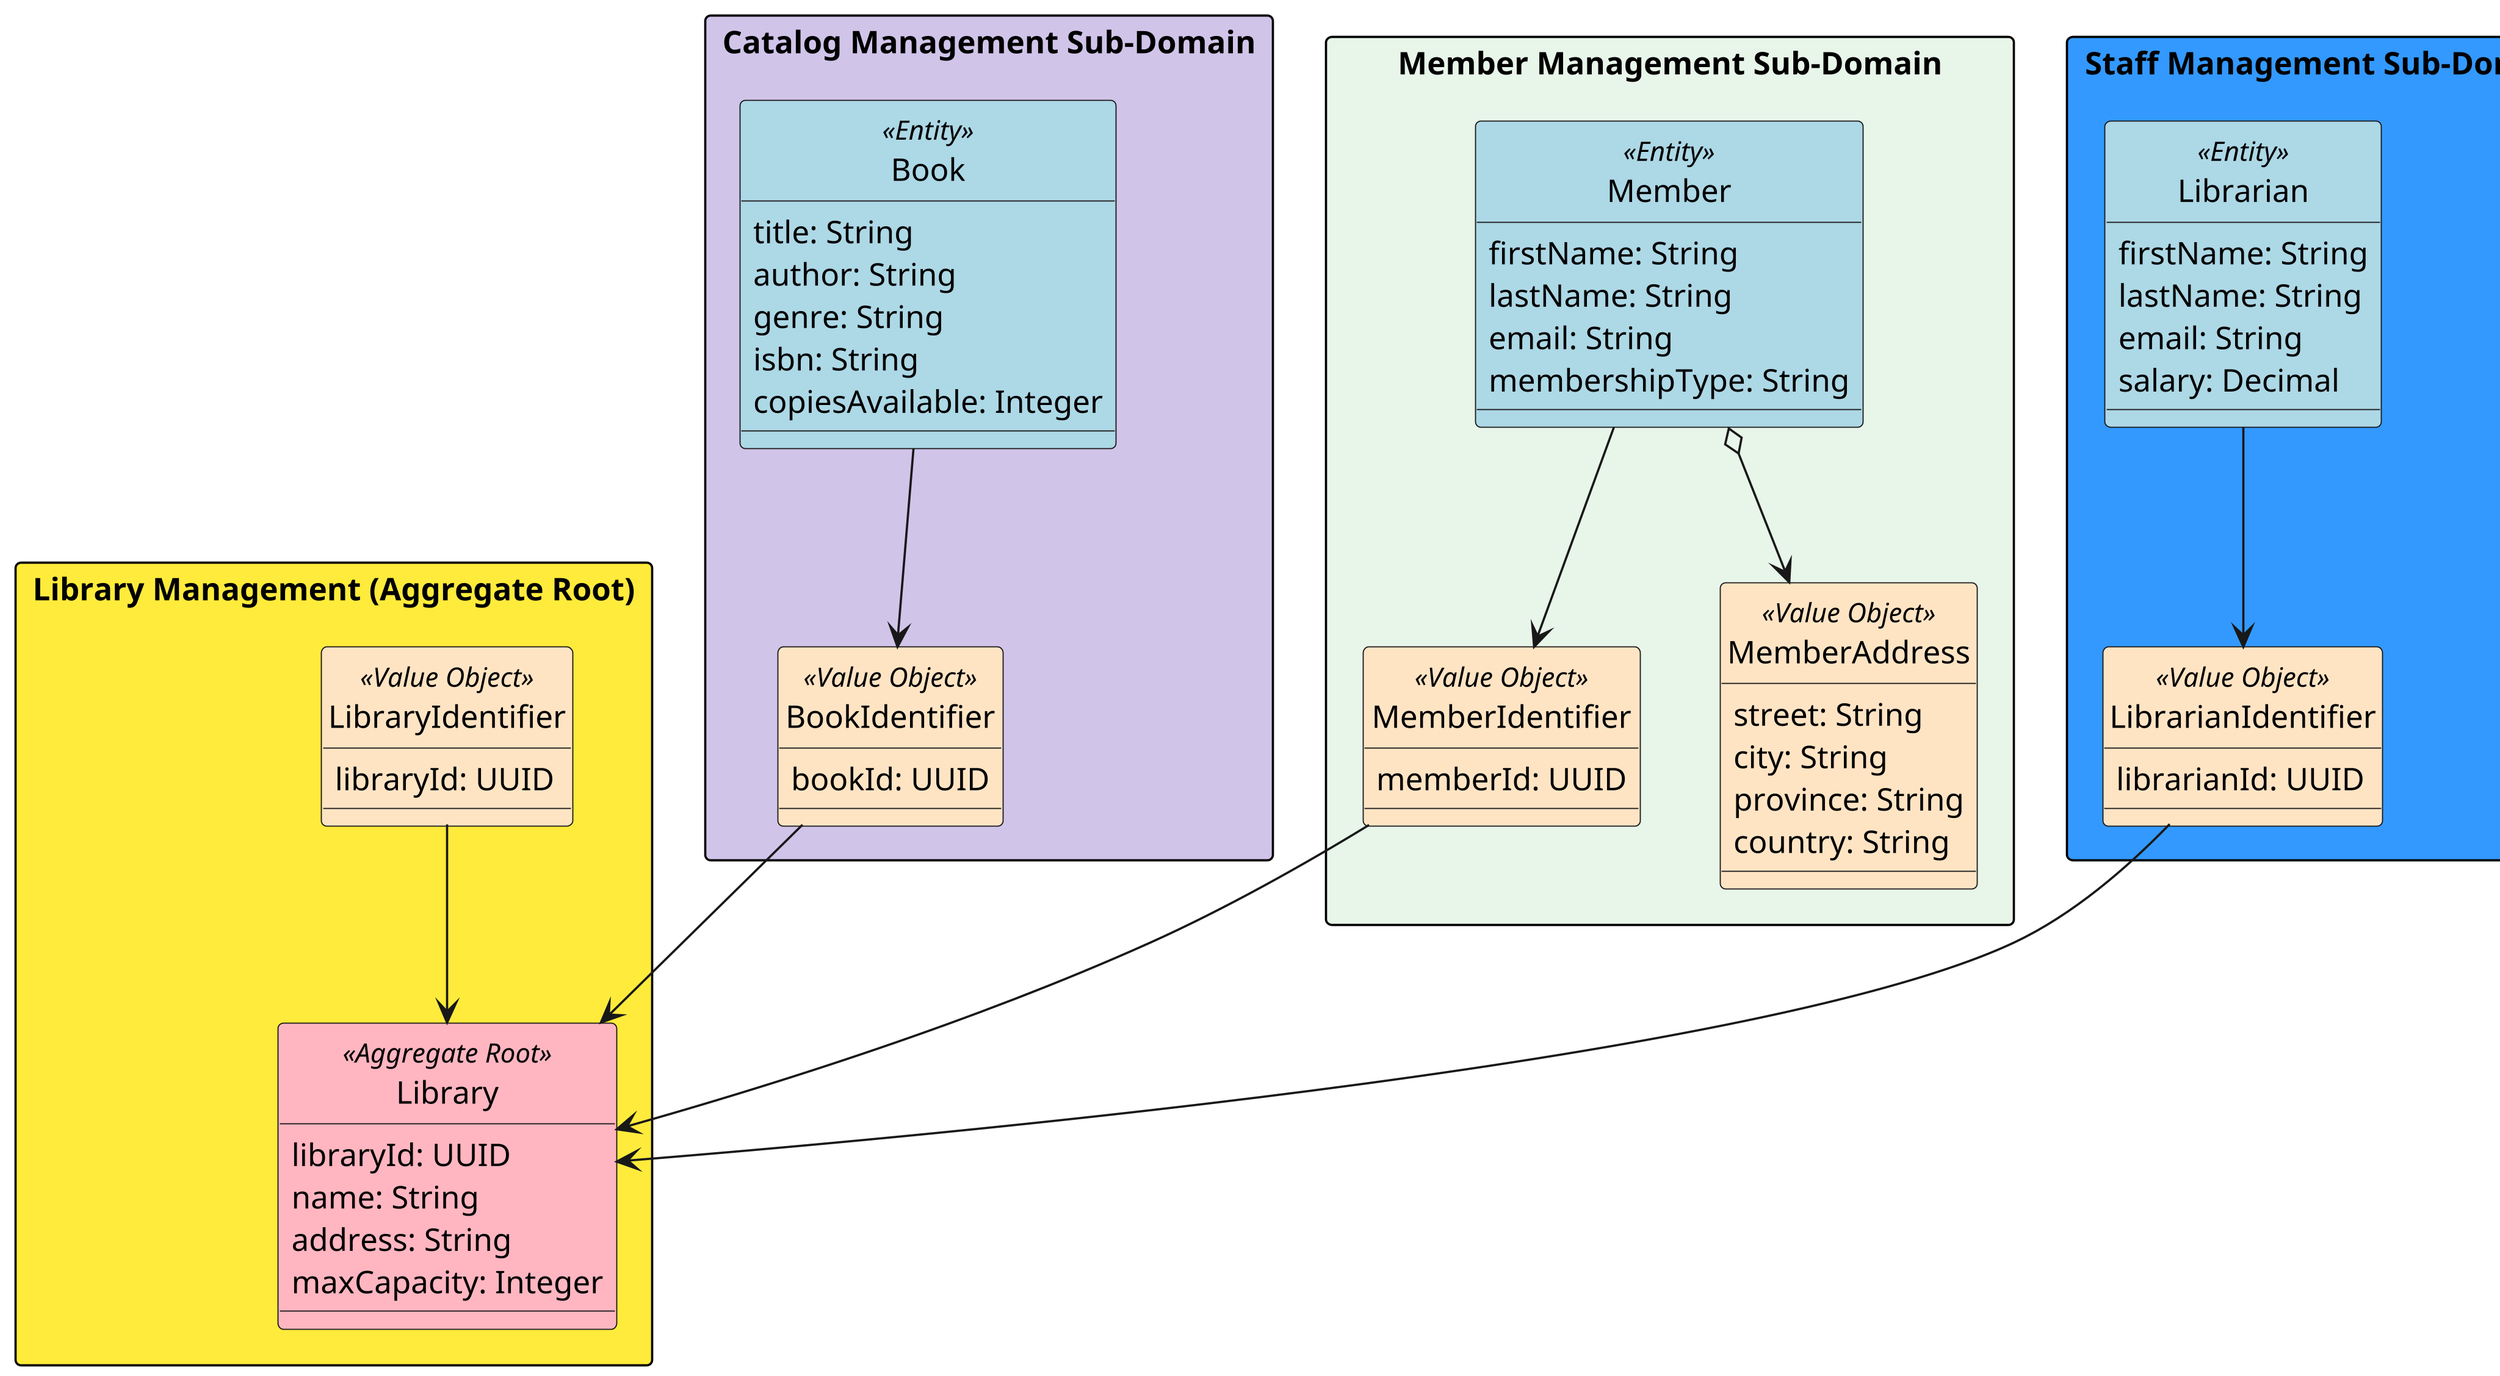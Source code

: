 @startuml
hide circle
top to bottom direction

!define ENTITY(entityName) class entityName << Entity >>
!define AGGREGATE(aggregateName) class aggregateName << Aggregate >>
!define AGGREGATE_ROOT(aggregateRootName) class aggregateRootName << Aggregate Root >>
!define VALUE_OBJECT(valueObjectName) class valueObjectName << Value Object >>
!pragma useVerticalIf on
skinparam dpi 350
skinparam packageStyle rectangle
skinparam rectangle {
    BackgroundColor #f7f4eb
    BorderColor Black
}

Package "Library Management (Aggregate Root)" <<Rectangle>> #FFEB3B {
    AGGREGATE_ROOT(Library) #lightpink {
        libraryId: UUID
        name: String
        address: String
        maxCapacity: Integer
    }
    VALUE_OBJECT(LibraryIdentifier) #Bisque {
        libraryId: UUID
    }
    LibraryIdentifier --> Library
}

Package "Catalog Management Sub-Domain" <<Rectangle>> #D1C4E9 {
    ENTITY(Book) #lightblue {
        title: String
        author: String
        genre: String
        isbn: String
        copiesAvailable: Integer
    }
    VALUE_OBJECT(BookIdentifier) #Bisque {
        bookId: UUID
    }
    BookIdentifier --> Library
    Book --> BookIdentifier
}

Package "Member Management Sub-Domain" <<Rectangle>> #E8F5E9 {
    ENTITY(Member) #lightblue {
        firstName: String
        lastName: String
        email: String
        membershipType: String
    }
    VALUE_OBJECT(MemberIdentifier) #Bisque {
        memberId: UUID
    }
    VALUE_OBJECT(MemberAddress) #Bisque {
        street: String
        city: String
        province: String
        country: String
    }
    MemberIdentifier --> Library
    Member --> MemberIdentifier
    Member o--> MemberAddress
}

Package "Staff Management Sub-Domain" <<Rectangle>> #3399FF {
    ENTITY(Librarian) #lightblue {
        firstName: String
        lastName: String
        email: String
        salary: Decimal
    }
    VALUE_OBJECT(LibrarianIdentifier) #Bisque {
        librarianId: UUID
    }
    LibrarianIdentifier --> Library
    Librarian --> LibrarianIdentifier
}

@enduml
